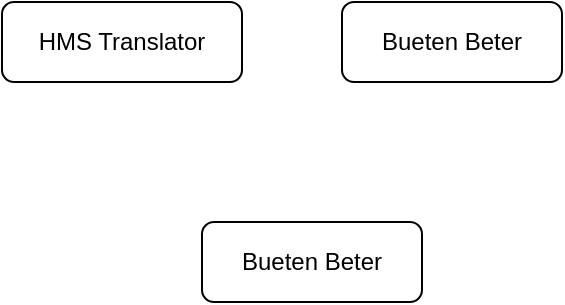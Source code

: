 <mxfile version="15.5.1" type="github">
  <diagram id="C5RBs43oDa-KdzZeNtuy" name="Page-1">
    <mxGraphModel dx="944" dy="562" grid="1" gridSize="10" guides="1" tooltips="1" connect="1" arrows="1" fold="1" page="1" pageScale="1" pageWidth="827" pageHeight="1169" math="0" shadow="0">
      <root>
        <mxCell id="WIyWlLk6GJQsqaUBKTNV-0" />
        <mxCell id="WIyWlLk6GJQsqaUBKTNV-1" parent="WIyWlLk6GJQsqaUBKTNV-0" />
        <mxCell id="WIyWlLk6GJQsqaUBKTNV-3" value="HMS Translator" style="rounded=1;whiteSpace=wrap;html=1;fontSize=12;glass=0;strokeWidth=1;shadow=0;" parent="WIyWlLk6GJQsqaUBKTNV-1" vertex="1">
          <mxGeometry x="160" y="60" width="120" height="40" as="geometry" />
        </mxCell>
        <mxCell id="qm1ixGCCHqLKugHXGRpk-1" value="Bueten Beter" style="rounded=1;whiteSpace=wrap;html=1;fontSize=12;glass=0;strokeWidth=1;shadow=0;" vertex="1" parent="WIyWlLk6GJQsqaUBKTNV-1">
          <mxGeometry x="330" y="60" width="110" height="40" as="geometry" />
        </mxCell>
        <mxCell id="qm1ixGCCHqLKugHXGRpk-5" value="Bueten Beter" style="rounded=1;whiteSpace=wrap;html=1;fontSize=12;glass=0;strokeWidth=1;shadow=0;" vertex="1" parent="WIyWlLk6GJQsqaUBKTNV-1">
          <mxGeometry x="260" y="170" width="110" height="40" as="geometry" />
        </mxCell>
      </root>
    </mxGraphModel>
  </diagram>
</mxfile>
